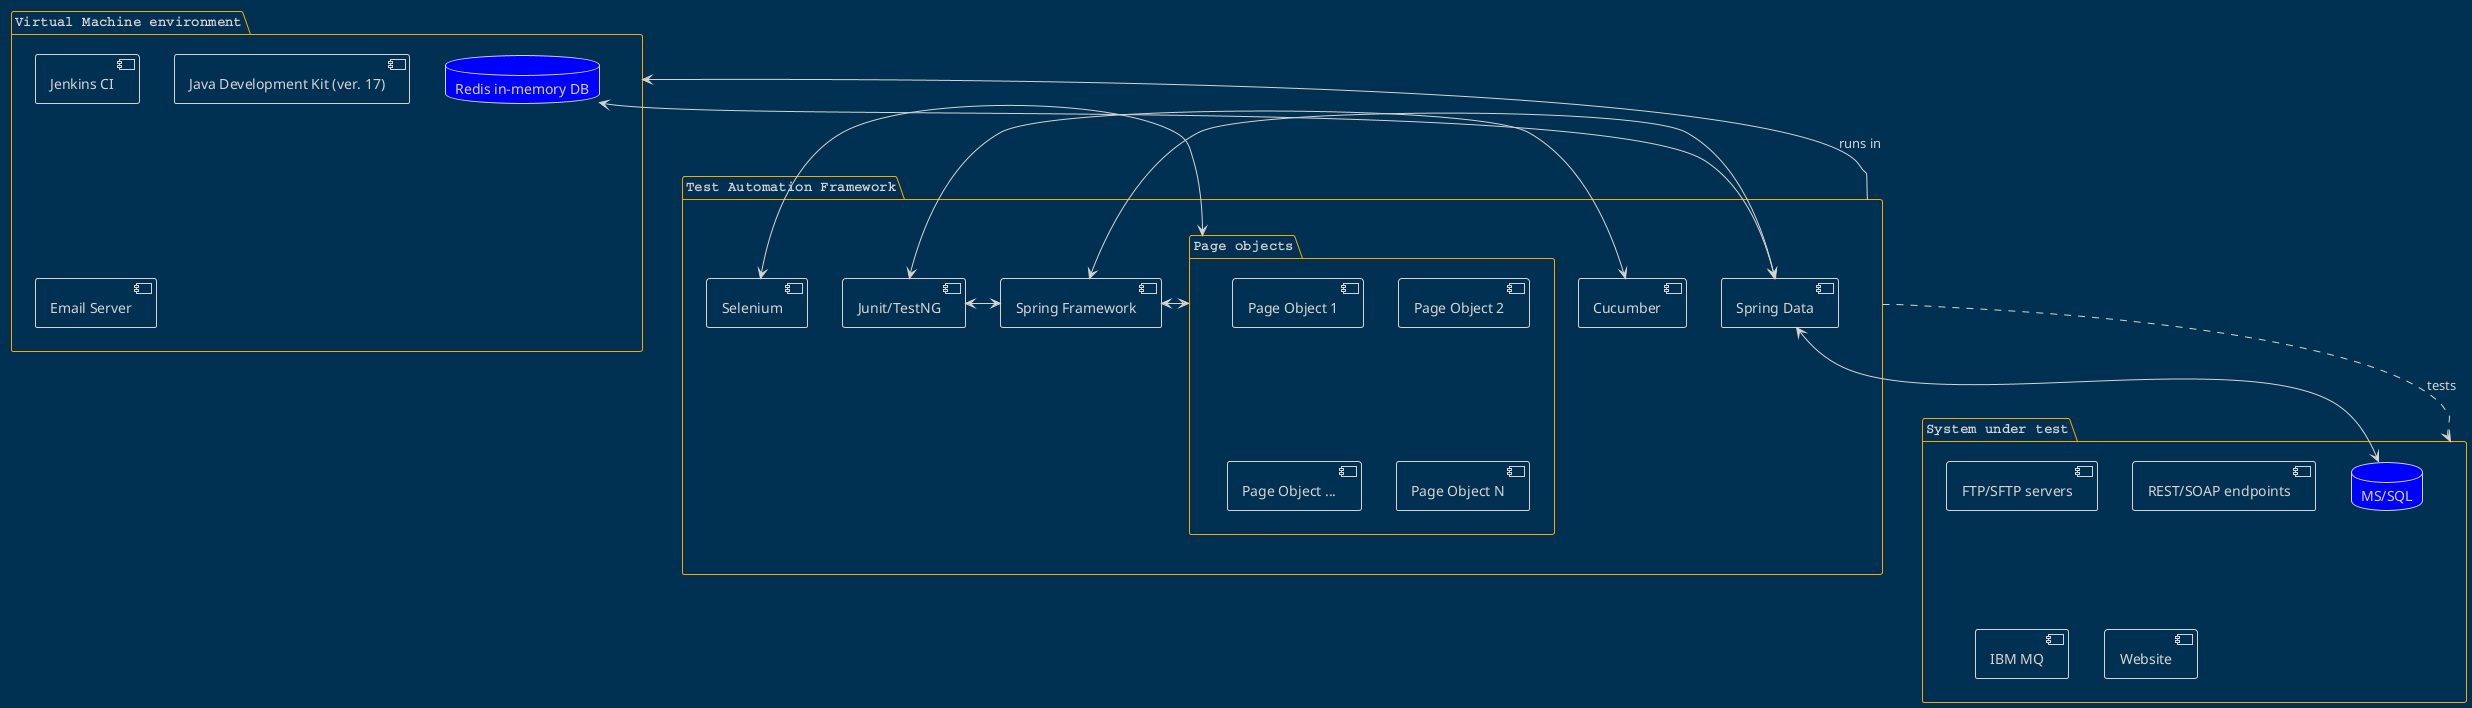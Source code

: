 @startuml
'https://plantuml.com/component-diagram
!theme blueprint


skinparam package {
  borderColor orange
  FontName Courier
}
skinparam database {
  backgroundColor blue
}

package "Virtual Machine environment" {
  component [Jenkins CI] as jenkins
  component [Java Development Kit (ver. 17)] as java17
  component [Email Server] as local_email
  database "Redis in-memory DB" as redis
}

package "System under test" {
  database "MS/SQL" as esp_db
  component [FTP/SFTP servers] as ftp
  component [REST/SOAP endpoints] as endpoints
  component [IBM MQ] as mq
  component [Website] as website
}

package "Test Automation Framework" {
  component [Junit/TestNG] as junit
  component [Cucumber] as cucumber
  package "Page objects" {
      component [Page Object 1]
      component [Page Object 2]
      component [Page Object ...]
      component [Page Object N]
  }
  component [Spring Data] as spring_data
  component [Spring Framework] as spring
  component [Selenium] as selenium

  junit <-> cucumber
  junit <-> spring

  spring <-> spring_data
  spring_data <-> redis
  spring_data <-> esp_db

  "Page objects" <-> selenium
  "Page objects" <-> spring
}

"Test Automation Framework" -d.> "System under test":tests
"Test Automation Framework" -u-> "Virtual Machine environment":runs in

@enduml